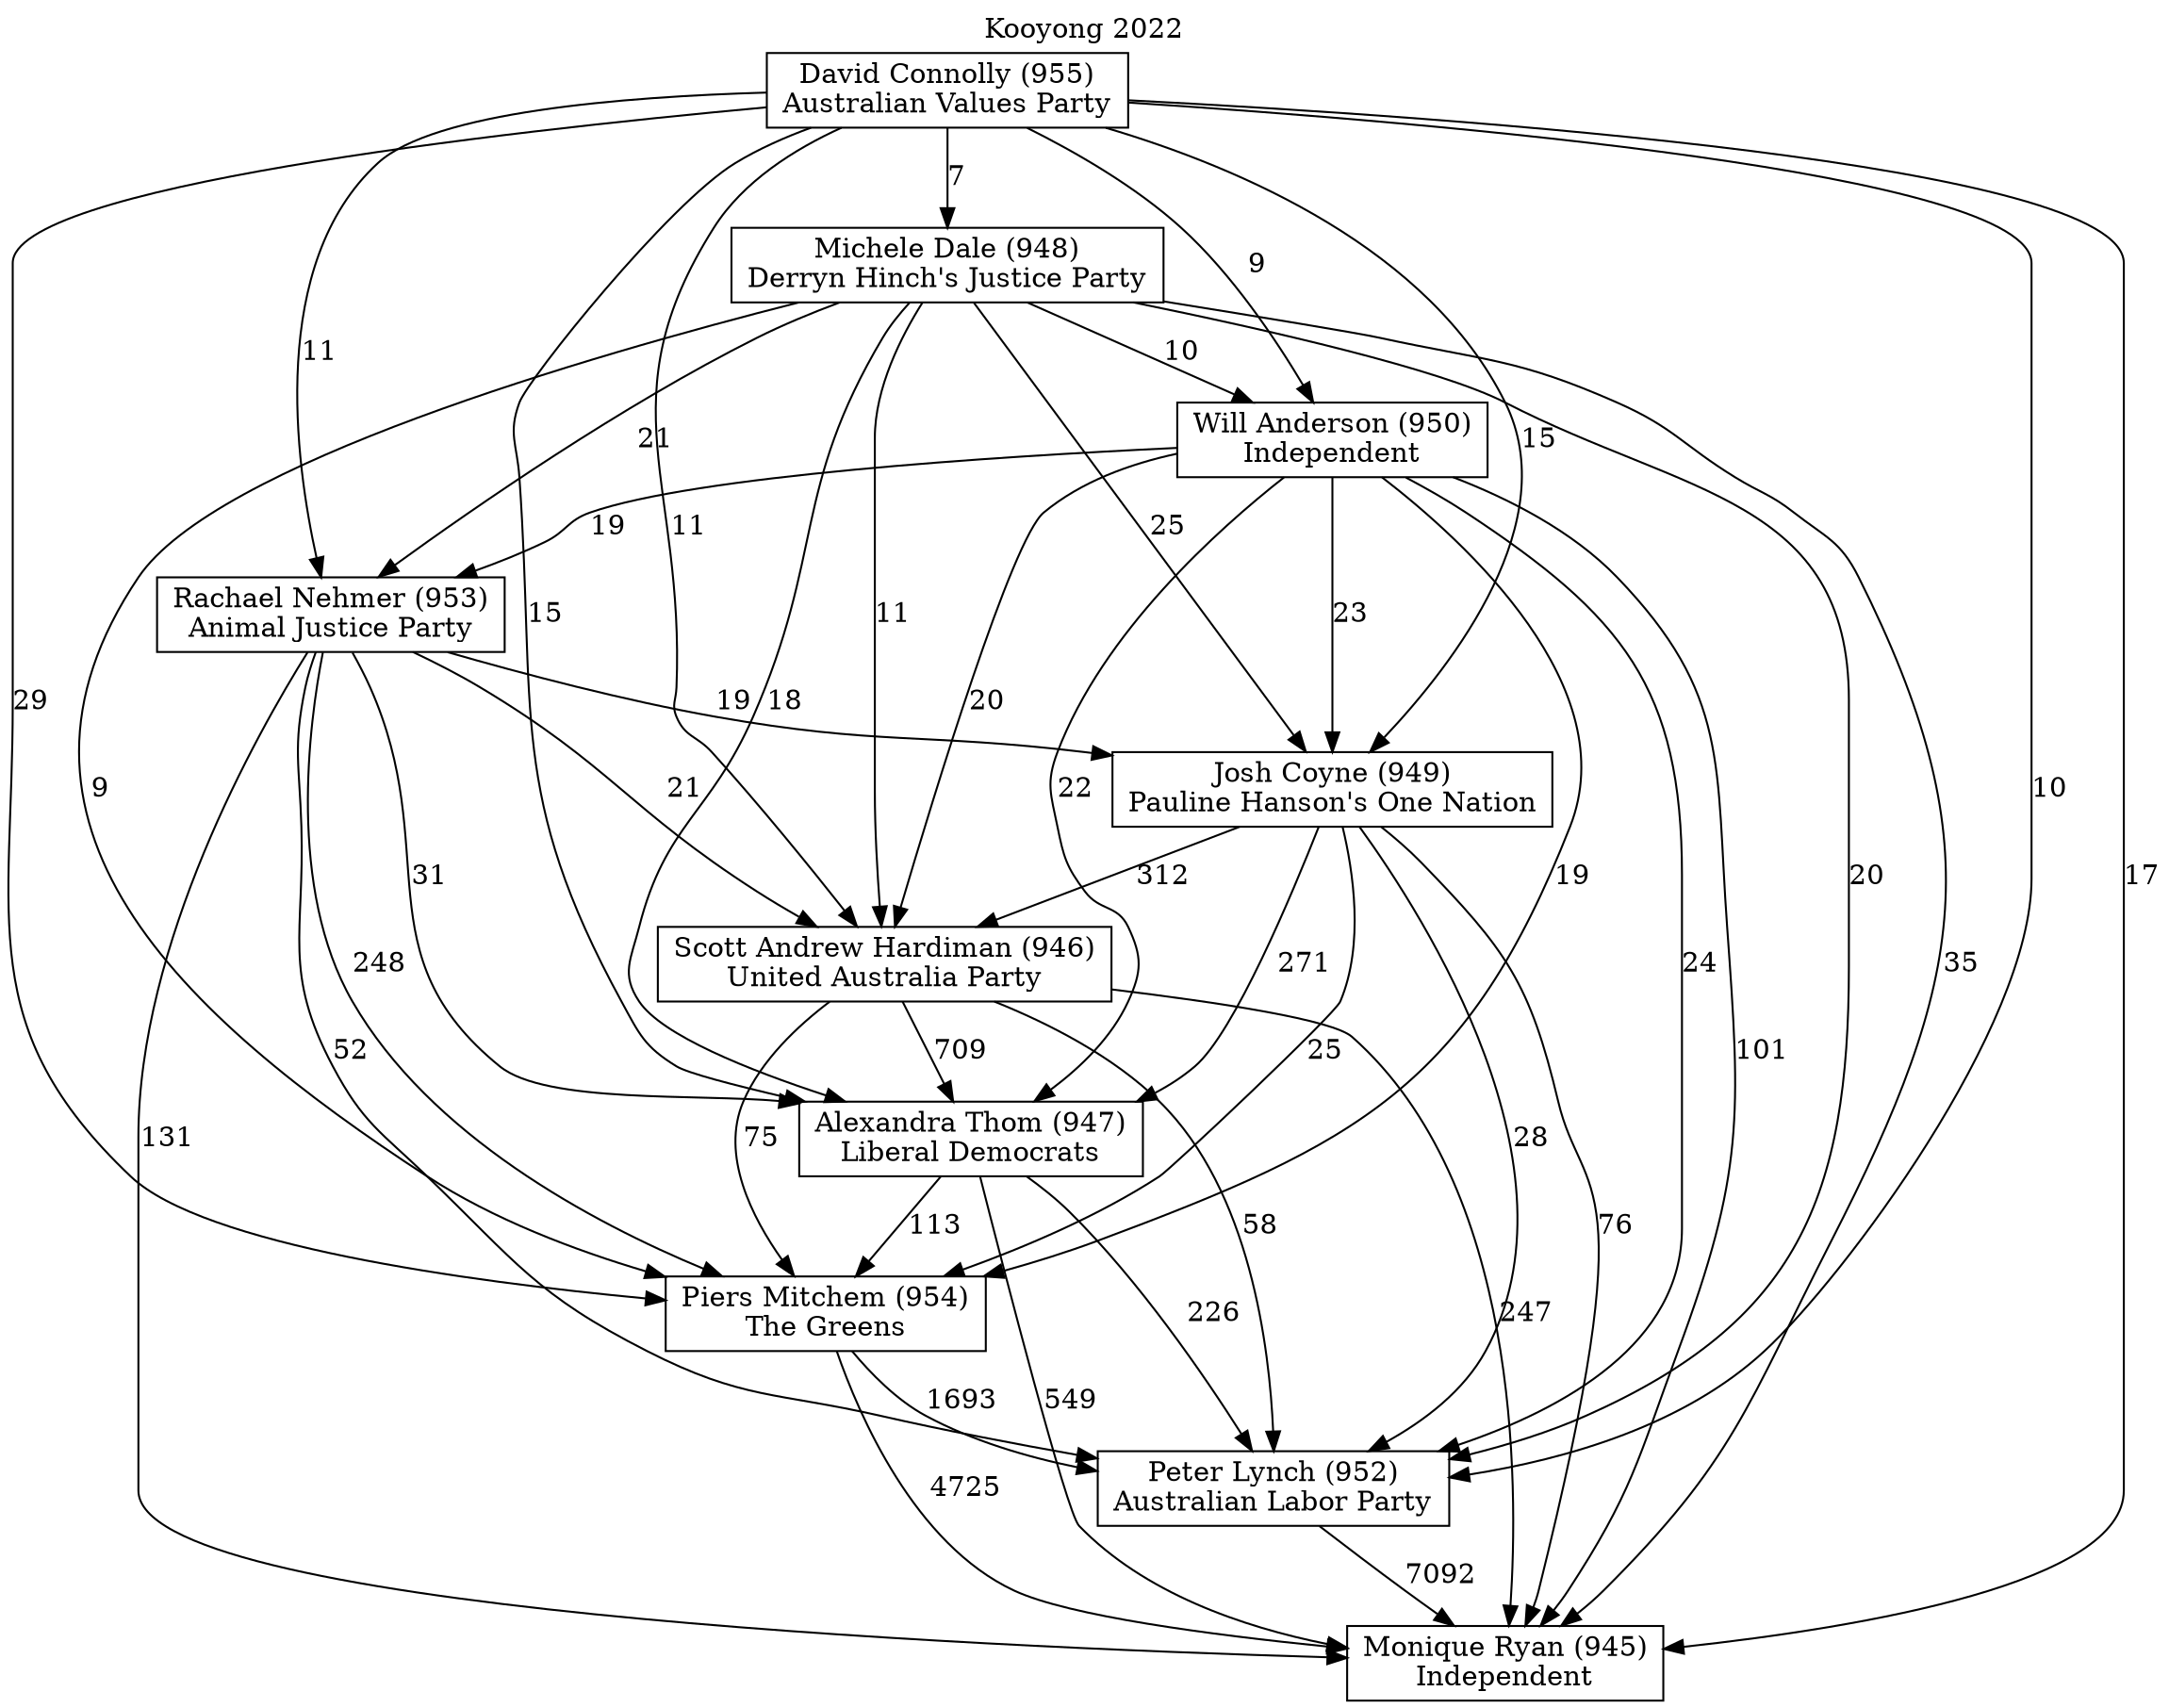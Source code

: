 // House preference flow
digraph "Monique Ryan (945)_Kooyong_2022" {
	graph [label="Kooyong 2022" labelloc=t mclimit=10]
	node [shape=box]
	"Josh Coyne (949)" [label="Josh Coyne (949)
Pauline Hanson's One Nation"]
	"Michele Dale (948)" [label="Michele Dale (948)
Derryn Hinch's Justice Party"]
	"Scott Andrew Hardiman (946)" [label="Scott Andrew Hardiman (946)
United Australia Party"]
	"Piers Mitchem (954)" [label="Piers Mitchem (954)
The Greens"]
	"David Connolly (955)" [label="David Connolly (955)
Australian Values Party"]
	"Rachael Nehmer (953)" [label="Rachael Nehmer (953)
Animal Justice Party"]
	"Peter Lynch (952)" [label="Peter Lynch (952)
Australian Labor Party"]
	"Monique Ryan (945)" [label="Monique Ryan (945)
Independent"]
	"Alexandra Thom (947)" [label="Alexandra Thom (947)
Liberal Democrats"]
	"Will Anderson (950)" [label="Will Anderson (950)
Independent"]
	"David Connolly (955)" -> "Scott Andrew Hardiman (946)" [label=11]
	"David Connolly (955)" -> "Josh Coyne (949)" [label=15]
	"Michele Dale (948)" -> "Monique Ryan (945)" [label=35]
	"Peter Lynch (952)" -> "Monique Ryan (945)" [label=7092]
	"Michele Dale (948)" -> "Peter Lynch (952)" [label=20]
	"Michele Dale (948)" -> "Will Anderson (950)" [label=10]
	"Michele Dale (948)" -> "Alexandra Thom (947)" [label=18]
	"Will Anderson (950)" -> "Alexandra Thom (947)" [label=22]
	"David Connolly (955)" -> "Michele Dale (948)" [label=7]
	"David Connolly (955)" -> "Piers Mitchem (954)" [label=29]
	"Josh Coyne (949)" -> "Monique Ryan (945)" [label=76]
	"Scott Andrew Hardiman (946)" -> "Peter Lynch (952)" [label=58]
	"Rachael Nehmer (953)" -> "Peter Lynch (952)" [label=52]
	"Will Anderson (950)" -> "Peter Lynch (952)" [label=24]
	"David Connolly (955)" -> "Will Anderson (950)" [label=9]
	"David Connolly (955)" -> "Monique Ryan (945)" [label=17]
	"Rachael Nehmer (953)" -> "Alexandra Thom (947)" [label=31]
	"Alexandra Thom (947)" -> "Piers Mitchem (954)" [label=113]
	"Josh Coyne (949)" -> "Peter Lynch (952)" [label=28]
	"David Connolly (955)" -> "Rachael Nehmer (953)" [label=11]
	"Michele Dale (948)" -> "Piers Mitchem (954)" [label=9]
	"Scott Andrew Hardiman (946)" -> "Alexandra Thom (947)" [label=709]
	"Josh Coyne (949)" -> "Piers Mitchem (954)" [label=25]
	"Rachael Nehmer (953)" -> "Scott Andrew Hardiman (946)" [label=21]
	"Rachael Nehmer (953)" -> "Piers Mitchem (954)" [label=248]
	"Will Anderson (950)" -> "Monique Ryan (945)" [label=101]
	"Rachael Nehmer (953)" -> "Josh Coyne (949)" [label=19]
	"Will Anderson (950)" -> "Scott Andrew Hardiman (946)" [label=20]
	"Josh Coyne (949)" -> "Scott Andrew Hardiman (946)" [label=312]
	"Michele Dale (948)" -> "Scott Andrew Hardiman (946)" [label=11]
	"Scott Andrew Hardiman (946)" -> "Piers Mitchem (954)" [label=75]
	"Michele Dale (948)" -> "Rachael Nehmer (953)" [label=21]
	"Will Anderson (950)" -> "Rachael Nehmer (953)" [label=19]
	"Rachael Nehmer (953)" -> "Monique Ryan (945)" [label=131]
	"Piers Mitchem (954)" -> "Peter Lynch (952)" [label=1693]
	"Will Anderson (950)" -> "Josh Coyne (949)" [label=23]
	"Michele Dale (948)" -> "Josh Coyne (949)" [label=25]
	"Josh Coyne (949)" -> "Alexandra Thom (947)" [label=271]
	"Alexandra Thom (947)" -> "Monique Ryan (945)" [label=549]
	"Will Anderson (950)" -> "Piers Mitchem (954)" [label=19]
	"Piers Mitchem (954)" -> "Monique Ryan (945)" [label=4725]
	"David Connolly (955)" -> "Peter Lynch (952)" [label=10]
	"Alexandra Thom (947)" -> "Peter Lynch (952)" [label=226]
	"David Connolly (955)" -> "Alexandra Thom (947)" [label=15]
	"Scott Andrew Hardiman (946)" -> "Monique Ryan (945)" [label=247]
}
